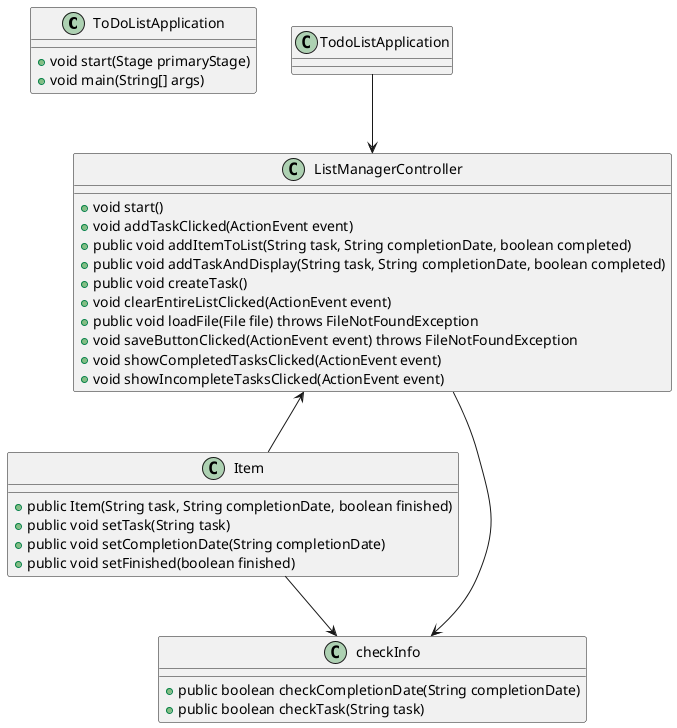 @startuml
'https://plantuml.com/sequence-diagram

class ToDoListApplication
{
+void start(Stage primaryStage)
+void main(String[] args)
}

class Item
{
+public Item(String task, String completionDate, boolean finished)
+ public void setTask(String task)
+public void setCompletionDate(String completionDate)
+public void setFinished(boolean finished)

}

class checkInfo
{
+public boolean checkCompletionDate(String completionDate)
+ public boolean checkTask(String task)
}

class ListManagerController
{
+void start()
+void addTaskClicked(ActionEvent event)
+public void addItemToList(String task, String completionDate, boolean completed)
+public void addTaskAndDisplay(String task, String completionDate, boolean completed)
+public void createTask()
+void clearEntireListClicked(ActionEvent event)
+public void loadFile(File file) throws FileNotFoundException
+ void saveButtonClicked(ActionEvent event) throws FileNotFoundException
+void showCompletedTasksClicked(ActionEvent event)
+void showIncompleteTasksClicked(ActionEvent event)
}

TodoListApplication --> ListManagerController
ListManagerController <-- Item
ListManagerController -->checkInfo
Item --> checkInfo

@enduml
